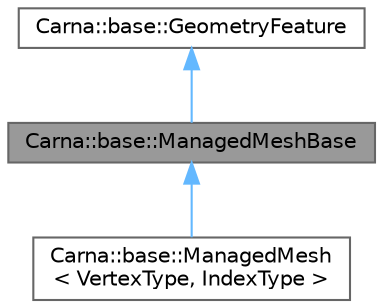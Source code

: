 digraph "Carna::base::ManagedMeshBase"
{
 // LATEX_PDF_SIZE
  bgcolor="transparent";
  edge [fontname=Helvetica,fontsize=10,labelfontname=Helvetica,labelfontsize=10];
  node [fontname=Helvetica,fontsize=10,shape=box,height=0.2,width=0.4];
  Node1 [id="Node000001",label="Carna::base::ManagedMeshBase",height=0.2,width=0.4,color="gray40", fillcolor="grey60", style="filled", fontcolor="black",tooltip="Represents MeshBase object whose lifetime is managed by instances of this class. This is a format-ind..."];
  Node2 -> Node1 [id="edge1_Node000001_Node000002",dir="back",color="steelblue1",style="solid",tooltip=" "];
  Node2 [id="Node000002",label="Carna::base::GeometryFeature",height=0.2,width=0.4,color="gray40", fillcolor="white", style="filled",URL="$classCarna_1_1base_1_1GeometryFeature.html",tooltip="Represents \"components\" that are aggregated by Geometry objects. Closer description is given here."];
  Node1 -> Node3 [id="edge2_Node000001_Node000003",dir="back",color="steelblue1",style="solid",tooltip=" "];
  Node3 [id="Node000003",label="Carna::base::ManagedMesh\l\< VertexType, IndexType \>",height=0.2,width=0.4,color="gray40", fillcolor="white", style="filled",URL="$classCarna_1_1base_1_1ManagedMesh.html",tooltip="Implements MeshBase class for particular VertexType and IndexType."];
}
